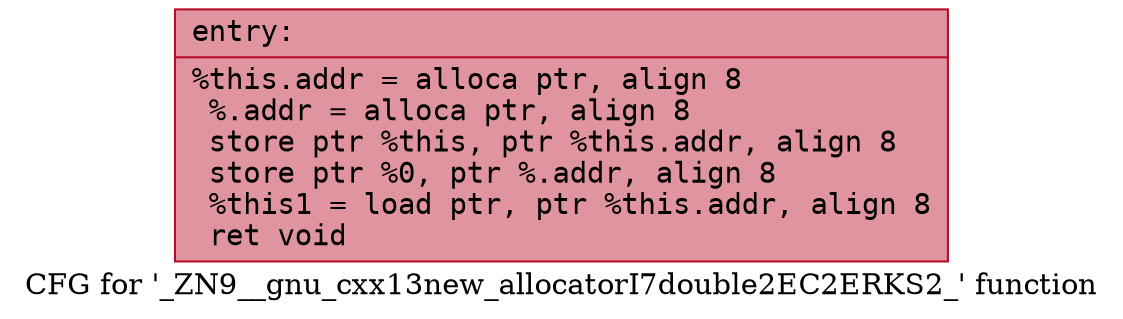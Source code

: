 digraph "CFG for '_ZN9__gnu_cxx13new_allocatorI7double2EC2ERKS2_' function" {
	label="CFG for '_ZN9__gnu_cxx13new_allocatorI7double2EC2ERKS2_' function";

	Node0x55b8244aa1f0 [shape=record,color="#b70d28ff", style=filled, fillcolor="#b70d2870" fontname="Courier",label="{entry:\l|  %this.addr = alloca ptr, align 8\l  %.addr = alloca ptr, align 8\l  store ptr %this, ptr %this.addr, align 8\l  store ptr %0, ptr %.addr, align 8\l  %this1 = load ptr, ptr %this.addr, align 8\l  ret void\l}"];
}
